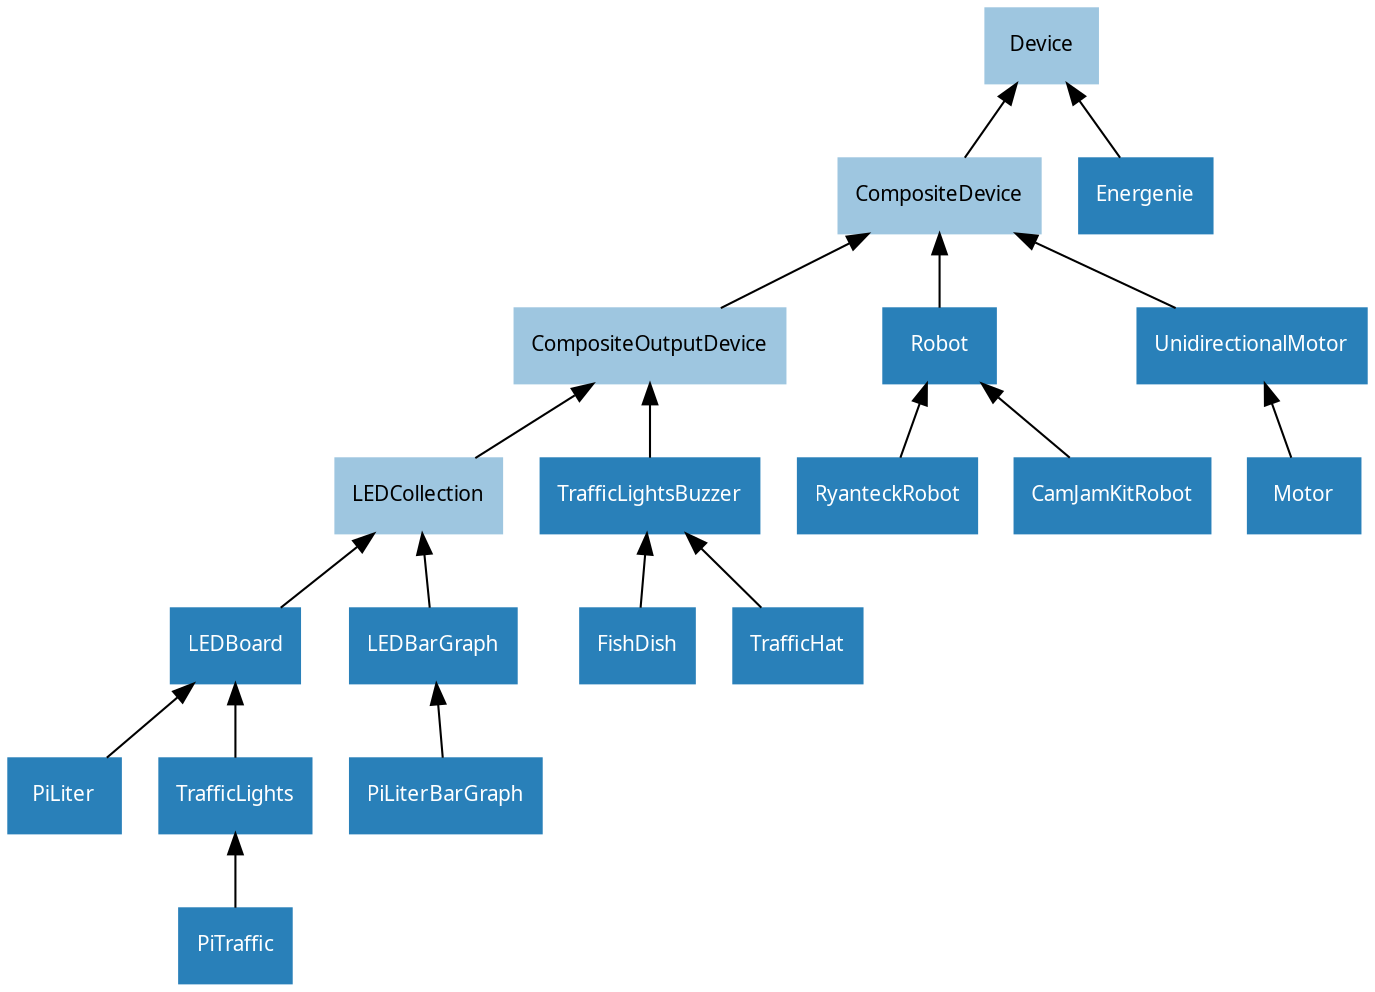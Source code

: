 /* vim: set et sw=4 sts=4: */

digraph classes {
    graph [rankdir=BT];
    node [shape=rect, style=filled, fontname=Sans, fontsize=10];
    edge [];

    /* Abstract classes */
    node [color="#9ec6e0", fontcolor="#000000"]
    Device;
    CompositeDevice;
    CompositeOutputDevice;
    LEDCollection;

    /* Concrete classes */
    node [color="#2980b9", fontcolor="#ffffff"];
    CompositeDevice->Device;
    CompositeOutputDevice->CompositeDevice;
    LEDCollection->CompositeOutputDevice;

    LEDBoard->LEDCollection;
    LEDBarGraph->LEDCollection;

    PiLiter->LEDBoard;
    PiLiterBarGraph->LEDBarGraph;
    TrafficLights->LEDBoard;
    PiTraffic->TrafficLights;
    TrafficLightsBuzzer->CompositeOutputDevice;
    FishDish->TrafficLightsBuzzer;
    TrafficHat->TrafficLightsBuzzer;
    Robot->CompositeDevice;
    RyanteckRobot->Robot;
    CamJamKitRobot->Robot;
    UnidirectionalMotor->CompositeDevice;
    Motor->UnidirectionalMotor;
    Energenie->Device;
}
